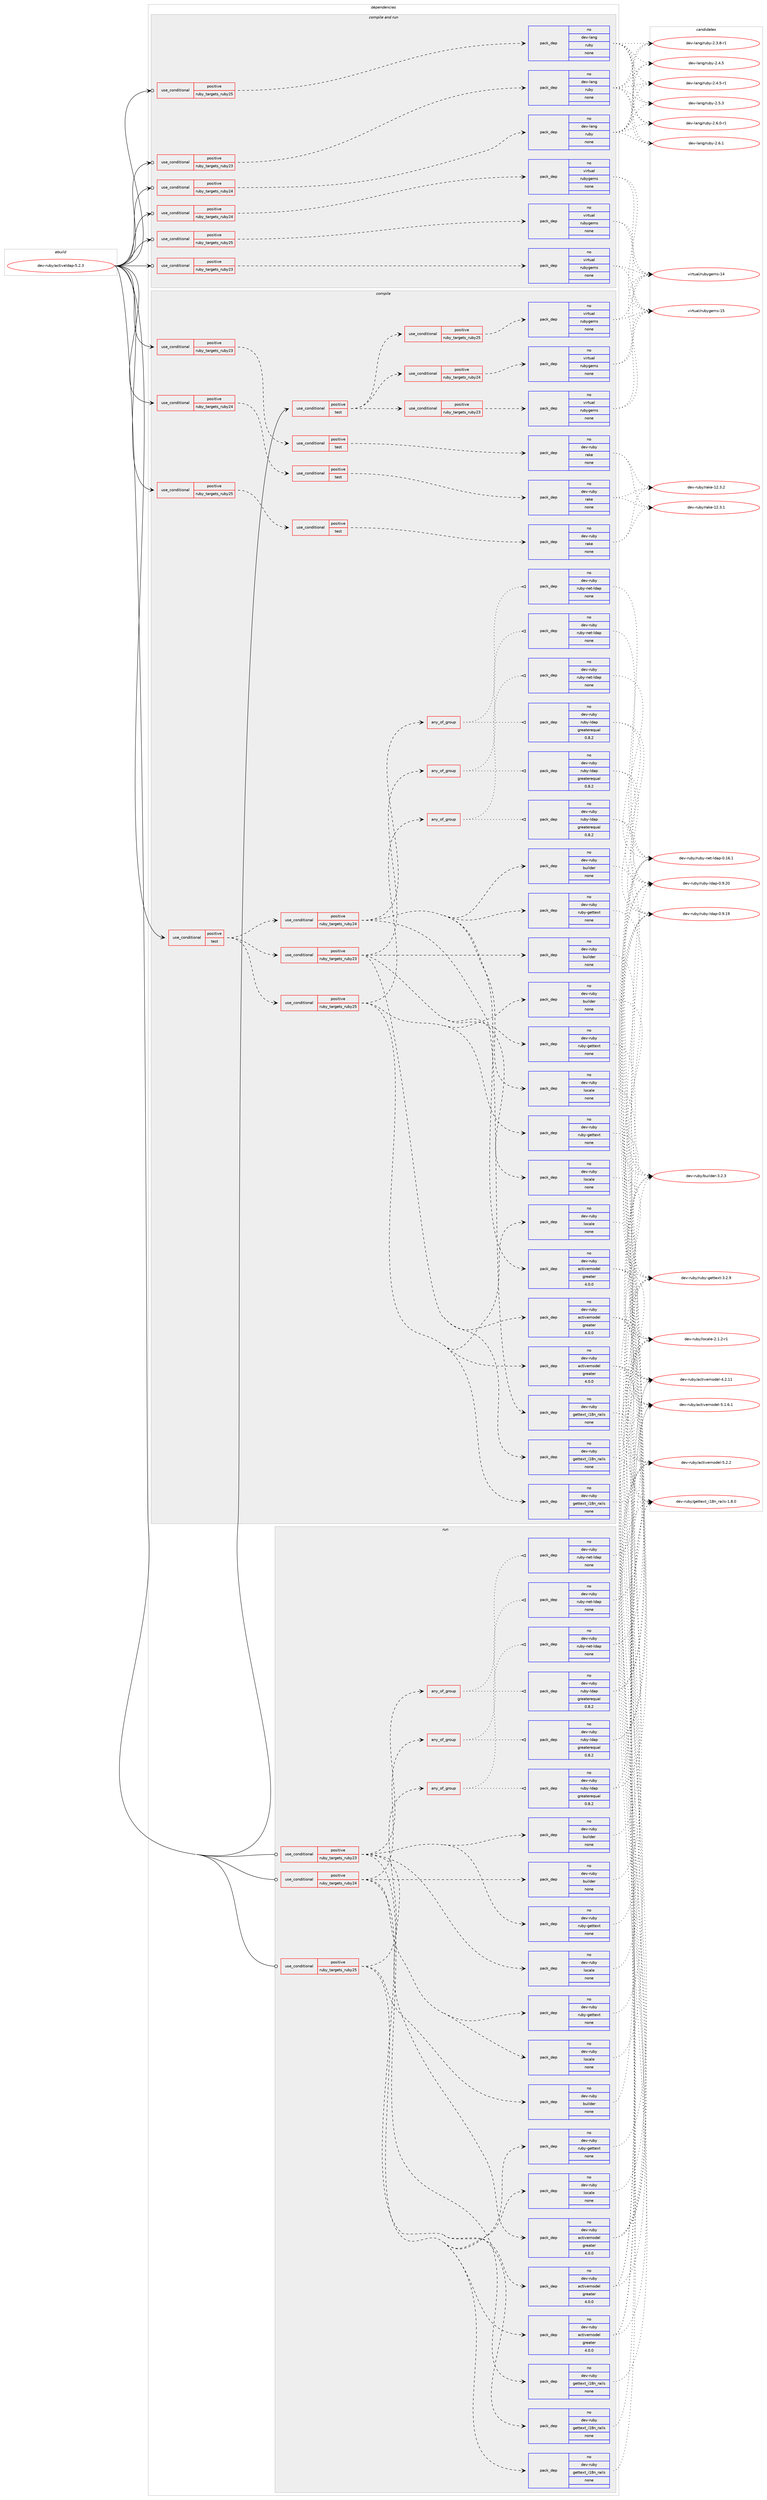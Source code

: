 digraph prolog {

# *************
# Graph options
# *************

newrank=true;
concentrate=true;
compound=true;
graph [rankdir=LR,fontname=Helvetica,fontsize=10,ranksep=1.5];#, ranksep=2.5, nodesep=0.2];
edge  [arrowhead=vee];
node  [fontname=Helvetica,fontsize=10];

# **********
# The ebuild
# **********

subgraph cluster_leftcol {
color=gray;
rank=same;
label=<<i>ebuild</i>>;
id [label="dev-ruby/activeldap-5.2.3", color=red, width=4, href="../dev-ruby/activeldap-5.2.3.svg"];
}

# ****************
# The dependencies
# ****************

subgraph cluster_midcol {
color=gray;
label=<<i>dependencies</i>>;
subgraph cluster_compile {
fillcolor="#eeeeee";
style=filled;
label=<<i>compile</i>>;
subgraph cond392428 {
dependency1478932 [label=<<TABLE BORDER="0" CELLBORDER="1" CELLSPACING="0" CELLPADDING="4"><TR><TD ROWSPAN="3" CELLPADDING="10">use_conditional</TD></TR><TR><TD>positive</TD></TR><TR><TD>ruby_targets_ruby23</TD></TR></TABLE>>, shape=none, color=red];
subgraph cond392429 {
dependency1478933 [label=<<TABLE BORDER="0" CELLBORDER="1" CELLSPACING="0" CELLPADDING="4"><TR><TD ROWSPAN="3" CELLPADDING="10">use_conditional</TD></TR><TR><TD>positive</TD></TR><TR><TD>test</TD></TR></TABLE>>, shape=none, color=red];
subgraph pack1063104 {
dependency1478934 [label=<<TABLE BORDER="0" CELLBORDER="1" CELLSPACING="0" CELLPADDING="4" WIDTH="220"><TR><TD ROWSPAN="6" CELLPADDING="30">pack_dep</TD></TR><TR><TD WIDTH="110">no</TD></TR><TR><TD>dev-ruby</TD></TR><TR><TD>rake</TD></TR><TR><TD>none</TD></TR><TR><TD></TD></TR></TABLE>>, shape=none, color=blue];
}
dependency1478933:e -> dependency1478934:w [weight=20,style="dashed",arrowhead="vee"];
}
dependency1478932:e -> dependency1478933:w [weight=20,style="dashed",arrowhead="vee"];
}
id:e -> dependency1478932:w [weight=20,style="solid",arrowhead="vee"];
subgraph cond392430 {
dependency1478935 [label=<<TABLE BORDER="0" CELLBORDER="1" CELLSPACING="0" CELLPADDING="4"><TR><TD ROWSPAN="3" CELLPADDING="10">use_conditional</TD></TR><TR><TD>positive</TD></TR><TR><TD>ruby_targets_ruby24</TD></TR></TABLE>>, shape=none, color=red];
subgraph cond392431 {
dependency1478936 [label=<<TABLE BORDER="0" CELLBORDER="1" CELLSPACING="0" CELLPADDING="4"><TR><TD ROWSPAN="3" CELLPADDING="10">use_conditional</TD></TR><TR><TD>positive</TD></TR><TR><TD>test</TD></TR></TABLE>>, shape=none, color=red];
subgraph pack1063105 {
dependency1478937 [label=<<TABLE BORDER="0" CELLBORDER="1" CELLSPACING="0" CELLPADDING="4" WIDTH="220"><TR><TD ROWSPAN="6" CELLPADDING="30">pack_dep</TD></TR><TR><TD WIDTH="110">no</TD></TR><TR><TD>dev-ruby</TD></TR><TR><TD>rake</TD></TR><TR><TD>none</TD></TR><TR><TD></TD></TR></TABLE>>, shape=none, color=blue];
}
dependency1478936:e -> dependency1478937:w [weight=20,style="dashed",arrowhead="vee"];
}
dependency1478935:e -> dependency1478936:w [weight=20,style="dashed",arrowhead="vee"];
}
id:e -> dependency1478935:w [weight=20,style="solid",arrowhead="vee"];
subgraph cond392432 {
dependency1478938 [label=<<TABLE BORDER="0" CELLBORDER="1" CELLSPACING="0" CELLPADDING="4"><TR><TD ROWSPAN="3" CELLPADDING="10">use_conditional</TD></TR><TR><TD>positive</TD></TR><TR><TD>ruby_targets_ruby25</TD></TR></TABLE>>, shape=none, color=red];
subgraph cond392433 {
dependency1478939 [label=<<TABLE BORDER="0" CELLBORDER="1" CELLSPACING="0" CELLPADDING="4"><TR><TD ROWSPAN="3" CELLPADDING="10">use_conditional</TD></TR><TR><TD>positive</TD></TR><TR><TD>test</TD></TR></TABLE>>, shape=none, color=red];
subgraph pack1063106 {
dependency1478940 [label=<<TABLE BORDER="0" CELLBORDER="1" CELLSPACING="0" CELLPADDING="4" WIDTH="220"><TR><TD ROWSPAN="6" CELLPADDING="30">pack_dep</TD></TR><TR><TD WIDTH="110">no</TD></TR><TR><TD>dev-ruby</TD></TR><TR><TD>rake</TD></TR><TR><TD>none</TD></TR><TR><TD></TD></TR></TABLE>>, shape=none, color=blue];
}
dependency1478939:e -> dependency1478940:w [weight=20,style="dashed",arrowhead="vee"];
}
dependency1478938:e -> dependency1478939:w [weight=20,style="dashed",arrowhead="vee"];
}
id:e -> dependency1478938:w [weight=20,style="solid",arrowhead="vee"];
subgraph cond392434 {
dependency1478941 [label=<<TABLE BORDER="0" CELLBORDER="1" CELLSPACING="0" CELLPADDING="4"><TR><TD ROWSPAN="3" CELLPADDING="10">use_conditional</TD></TR><TR><TD>positive</TD></TR><TR><TD>test</TD></TR></TABLE>>, shape=none, color=red];
subgraph cond392435 {
dependency1478942 [label=<<TABLE BORDER="0" CELLBORDER="1" CELLSPACING="0" CELLPADDING="4"><TR><TD ROWSPAN="3" CELLPADDING="10">use_conditional</TD></TR><TR><TD>positive</TD></TR><TR><TD>ruby_targets_ruby23</TD></TR></TABLE>>, shape=none, color=red];
subgraph pack1063107 {
dependency1478943 [label=<<TABLE BORDER="0" CELLBORDER="1" CELLSPACING="0" CELLPADDING="4" WIDTH="220"><TR><TD ROWSPAN="6" CELLPADDING="30">pack_dep</TD></TR><TR><TD WIDTH="110">no</TD></TR><TR><TD>dev-ruby</TD></TR><TR><TD>activemodel</TD></TR><TR><TD>greater</TD></TR><TR><TD>4.0.0</TD></TR></TABLE>>, shape=none, color=blue];
}
dependency1478942:e -> dependency1478943:w [weight=20,style="dashed",arrowhead="vee"];
subgraph pack1063108 {
dependency1478944 [label=<<TABLE BORDER="0" CELLBORDER="1" CELLSPACING="0" CELLPADDING="4" WIDTH="220"><TR><TD ROWSPAN="6" CELLPADDING="30">pack_dep</TD></TR><TR><TD WIDTH="110">no</TD></TR><TR><TD>dev-ruby</TD></TR><TR><TD>builder</TD></TR><TR><TD>none</TD></TR><TR><TD></TD></TR></TABLE>>, shape=none, color=blue];
}
dependency1478942:e -> dependency1478944:w [weight=20,style="dashed",arrowhead="vee"];
subgraph pack1063109 {
dependency1478945 [label=<<TABLE BORDER="0" CELLBORDER="1" CELLSPACING="0" CELLPADDING="4" WIDTH="220"><TR><TD ROWSPAN="6" CELLPADDING="30">pack_dep</TD></TR><TR><TD WIDTH="110">no</TD></TR><TR><TD>dev-ruby</TD></TR><TR><TD>locale</TD></TR><TR><TD>none</TD></TR><TR><TD></TD></TR></TABLE>>, shape=none, color=blue];
}
dependency1478942:e -> dependency1478945:w [weight=20,style="dashed",arrowhead="vee"];
subgraph pack1063110 {
dependency1478946 [label=<<TABLE BORDER="0" CELLBORDER="1" CELLSPACING="0" CELLPADDING="4" WIDTH="220"><TR><TD ROWSPAN="6" CELLPADDING="30">pack_dep</TD></TR><TR><TD WIDTH="110">no</TD></TR><TR><TD>dev-ruby</TD></TR><TR><TD>ruby-gettext</TD></TR><TR><TD>none</TD></TR><TR><TD></TD></TR></TABLE>>, shape=none, color=blue];
}
dependency1478942:e -> dependency1478946:w [weight=20,style="dashed",arrowhead="vee"];
subgraph pack1063111 {
dependency1478947 [label=<<TABLE BORDER="0" CELLBORDER="1" CELLSPACING="0" CELLPADDING="4" WIDTH="220"><TR><TD ROWSPAN="6" CELLPADDING="30">pack_dep</TD></TR><TR><TD WIDTH="110">no</TD></TR><TR><TD>dev-ruby</TD></TR><TR><TD>gettext_i18n_rails</TD></TR><TR><TD>none</TD></TR><TR><TD></TD></TR></TABLE>>, shape=none, color=blue];
}
dependency1478942:e -> dependency1478947:w [weight=20,style="dashed",arrowhead="vee"];
subgraph any22812 {
dependency1478948 [label=<<TABLE BORDER="0" CELLBORDER="1" CELLSPACING="0" CELLPADDING="4"><TR><TD CELLPADDING="10">any_of_group</TD></TR></TABLE>>, shape=none, color=red];subgraph pack1063112 {
dependency1478949 [label=<<TABLE BORDER="0" CELLBORDER="1" CELLSPACING="0" CELLPADDING="4" WIDTH="220"><TR><TD ROWSPAN="6" CELLPADDING="30">pack_dep</TD></TR><TR><TD WIDTH="110">no</TD></TR><TR><TD>dev-ruby</TD></TR><TR><TD>ruby-net-ldap</TD></TR><TR><TD>none</TD></TR><TR><TD></TD></TR></TABLE>>, shape=none, color=blue];
}
dependency1478948:e -> dependency1478949:w [weight=20,style="dotted",arrowhead="oinv"];
subgraph pack1063113 {
dependency1478950 [label=<<TABLE BORDER="0" CELLBORDER="1" CELLSPACING="0" CELLPADDING="4" WIDTH="220"><TR><TD ROWSPAN="6" CELLPADDING="30">pack_dep</TD></TR><TR><TD WIDTH="110">no</TD></TR><TR><TD>dev-ruby</TD></TR><TR><TD>ruby-ldap</TD></TR><TR><TD>greaterequal</TD></TR><TR><TD>0.8.2</TD></TR></TABLE>>, shape=none, color=blue];
}
dependency1478948:e -> dependency1478950:w [weight=20,style="dotted",arrowhead="oinv"];
}
dependency1478942:e -> dependency1478948:w [weight=20,style="dashed",arrowhead="vee"];
}
dependency1478941:e -> dependency1478942:w [weight=20,style="dashed",arrowhead="vee"];
subgraph cond392436 {
dependency1478951 [label=<<TABLE BORDER="0" CELLBORDER="1" CELLSPACING="0" CELLPADDING="4"><TR><TD ROWSPAN="3" CELLPADDING="10">use_conditional</TD></TR><TR><TD>positive</TD></TR><TR><TD>ruby_targets_ruby24</TD></TR></TABLE>>, shape=none, color=red];
subgraph pack1063114 {
dependency1478952 [label=<<TABLE BORDER="0" CELLBORDER="1" CELLSPACING="0" CELLPADDING="4" WIDTH="220"><TR><TD ROWSPAN="6" CELLPADDING="30">pack_dep</TD></TR><TR><TD WIDTH="110">no</TD></TR><TR><TD>dev-ruby</TD></TR><TR><TD>activemodel</TD></TR><TR><TD>greater</TD></TR><TR><TD>4.0.0</TD></TR></TABLE>>, shape=none, color=blue];
}
dependency1478951:e -> dependency1478952:w [weight=20,style="dashed",arrowhead="vee"];
subgraph pack1063115 {
dependency1478953 [label=<<TABLE BORDER="0" CELLBORDER="1" CELLSPACING="0" CELLPADDING="4" WIDTH="220"><TR><TD ROWSPAN="6" CELLPADDING="30">pack_dep</TD></TR><TR><TD WIDTH="110">no</TD></TR><TR><TD>dev-ruby</TD></TR><TR><TD>builder</TD></TR><TR><TD>none</TD></TR><TR><TD></TD></TR></TABLE>>, shape=none, color=blue];
}
dependency1478951:e -> dependency1478953:w [weight=20,style="dashed",arrowhead="vee"];
subgraph pack1063116 {
dependency1478954 [label=<<TABLE BORDER="0" CELLBORDER="1" CELLSPACING="0" CELLPADDING="4" WIDTH="220"><TR><TD ROWSPAN="6" CELLPADDING="30">pack_dep</TD></TR><TR><TD WIDTH="110">no</TD></TR><TR><TD>dev-ruby</TD></TR><TR><TD>locale</TD></TR><TR><TD>none</TD></TR><TR><TD></TD></TR></TABLE>>, shape=none, color=blue];
}
dependency1478951:e -> dependency1478954:w [weight=20,style="dashed",arrowhead="vee"];
subgraph pack1063117 {
dependency1478955 [label=<<TABLE BORDER="0" CELLBORDER="1" CELLSPACING="0" CELLPADDING="4" WIDTH="220"><TR><TD ROWSPAN="6" CELLPADDING="30">pack_dep</TD></TR><TR><TD WIDTH="110">no</TD></TR><TR><TD>dev-ruby</TD></TR><TR><TD>ruby-gettext</TD></TR><TR><TD>none</TD></TR><TR><TD></TD></TR></TABLE>>, shape=none, color=blue];
}
dependency1478951:e -> dependency1478955:w [weight=20,style="dashed",arrowhead="vee"];
subgraph pack1063118 {
dependency1478956 [label=<<TABLE BORDER="0" CELLBORDER="1" CELLSPACING="0" CELLPADDING="4" WIDTH="220"><TR><TD ROWSPAN="6" CELLPADDING="30">pack_dep</TD></TR><TR><TD WIDTH="110">no</TD></TR><TR><TD>dev-ruby</TD></TR><TR><TD>gettext_i18n_rails</TD></TR><TR><TD>none</TD></TR><TR><TD></TD></TR></TABLE>>, shape=none, color=blue];
}
dependency1478951:e -> dependency1478956:w [weight=20,style="dashed",arrowhead="vee"];
subgraph any22813 {
dependency1478957 [label=<<TABLE BORDER="0" CELLBORDER="1" CELLSPACING="0" CELLPADDING="4"><TR><TD CELLPADDING="10">any_of_group</TD></TR></TABLE>>, shape=none, color=red];subgraph pack1063119 {
dependency1478958 [label=<<TABLE BORDER="0" CELLBORDER="1" CELLSPACING="0" CELLPADDING="4" WIDTH="220"><TR><TD ROWSPAN="6" CELLPADDING="30">pack_dep</TD></TR><TR><TD WIDTH="110">no</TD></TR><TR><TD>dev-ruby</TD></TR><TR><TD>ruby-net-ldap</TD></TR><TR><TD>none</TD></TR><TR><TD></TD></TR></TABLE>>, shape=none, color=blue];
}
dependency1478957:e -> dependency1478958:w [weight=20,style="dotted",arrowhead="oinv"];
subgraph pack1063120 {
dependency1478959 [label=<<TABLE BORDER="0" CELLBORDER="1" CELLSPACING="0" CELLPADDING="4" WIDTH="220"><TR><TD ROWSPAN="6" CELLPADDING="30">pack_dep</TD></TR><TR><TD WIDTH="110">no</TD></TR><TR><TD>dev-ruby</TD></TR><TR><TD>ruby-ldap</TD></TR><TR><TD>greaterequal</TD></TR><TR><TD>0.8.2</TD></TR></TABLE>>, shape=none, color=blue];
}
dependency1478957:e -> dependency1478959:w [weight=20,style="dotted",arrowhead="oinv"];
}
dependency1478951:e -> dependency1478957:w [weight=20,style="dashed",arrowhead="vee"];
}
dependency1478941:e -> dependency1478951:w [weight=20,style="dashed",arrowhead="vee"];
subgraph cond392437 {
dependency1478960 [label=<<TABLE BORDER="0" CELLBORDER="1" CELLSPACING="0" CELLPADDING="4"><TR><TD ROWSPAN="3" CELLPADDING="10">use_conditional</TD></TR><TR><TD>positive</TD></TR><TR><TD>ruby_targets_ruby25</TD></TR></TABLE>>, shape=none, color=red];
subgraph pack1063121 {
dependency1478961 [label=<<TABLE BORDER="0" CELLBORDER="1" CELLSPACING="0" CELLPADDING="4" WIDTH="220"><TR><TD ROWSPAN="6" CELLPADDING="30">pack_dep</TD></TR><TR><TD WIDTH="110">no</TD></TR><TR><TD>dev-ruby</TD></TR><TR><TD>activemodel</TD></TR><TR><TD>greater</TD></TR><TR><TD>4.0.0</TD></TR></TABLE>>, shape=none, color=blue];
}
dependency1478960:e -> dependency1478961:w [weight=20,style="dashed",arrowhead="vee"];
subgraph pack1063122 {
dependency1478962 [label=<<TABLE BORDER="0" CELLBORDER="1" CELLSPACING="0" CELLPADDING="4" WIDTH="220"><TR><TD ROWSPAN="6" CELLPADDING="30">pack_dep</TD></TR><TR><TD WIDTH="110">no</TD></TR><TR><TD>dev-ruby</TD></TR><TR><TD>builder</TD></TR><TR><TD>none</TD></TR><TR><TD></TD></TR></TABLE>>, shape=none, color=blue];
}
dependency1478960:e -> dependency1478962:w [weight=20,style="dashed",arrowhead="vee"];
subgraph pack1063123 {
dependency1478963 [label=<<TABLE BORDER="0" CELLBORDER="1" CELLSPACING="0" CELLPADDING="4" WIDTH="220"><TR><TD ROWSPAN="6" CELLPADDING="30">pack_dep</TD></TR><TR><TD WIDTH="110">no</TD></TR><TR><TD>dev-ruby</TD></TR><TR><TD>locale</TD></TR><TR><TD>none</TD></TR><TR><TD></TD></TR></TABLE>>, shape=none, color=blue];
}
dependency1478960:e -> dependency1478963:w [weight=20,style="dashed",arrowhead="vee"];
subgraph pack1063124 {
dependency1478964 [label=<<TABLE BORDER="0" CELLBORDER="1" CELLSPACING="0" CELLPADDING="4" WIDTH="220"><TR><TD ROWSPAN="6" CELLPADDING="30">pack_dep</TD></TR><TR><TD WIDTH="110">no</TD></TR><TR><TD>dev-ruby</TD></TR><TR><TD>ruby-gettext</TD></TR><TR><TD>none</TD></TR><TR><TD></TD></TR></TABLE>>, shape=none, color=blue];
}
dependency1478960:e -> dependency1478964:w [weight=20,style="dashed",arrowhead="vee"];
subgraph pack1063125 {
dependency1478965 [label=<<TABLE BORDER="0" CELLBORDER="1" CELLSPACING="0" CELLPADDING="4" WIDTH="220"><TR><TD ROWSPAN="6" CELLPADDING="30">pack_dep</TD></TR><TR><TD WIDTH="110">no</TD></TR><TR><TD>dev-ruby</TD></TR><TR><TD>gettext_i18n_rails</TD></TR><TR><TD>none</TD></TR><TR><TD></TD></TR></TABLE>>, shape=none, color=blue];
}
dependency1478960:e -> dependency1478965:w [weight=20,style="dashed",arrowhead="vee"];
subgraph any22814 {
dependency1478966 [label=<<TABLE BORDER="0" CELLBORDER="1" CELLSPACING="0" CELLPADDING="4"><TR><TD CELLPADDING="10">any_of_group</TD></TR></TABLE>>, shape=none, color=red];subgraph pack1063126 {
dependency1478967 [label=<<TABLE BORDER="0" CELLBORDER="1" CELLSPACING="0" CELLPADDING="4" WIDTH="220"><TR><TD ROWSPAN="6" CELLPADDING="30">pack_dep</TD></TR><TR><TD WIDTH="110">no</TD></TR><TR><TD>dev-ruby</TD></TR><TR><TD>ruby-net-ldap</TD></TR><TR><TD>none</TD></TR><TR><TD></TD></TR></TABLE>>, shape=none, color=blue];
}
dependency1478966:e -> dependency1478967:w [weight=20,style="dotted",arrowhead="oinv"];
subgraph pack1063127 {
dependency1478968 [label=<<TABLE BORDER="0" CELLBORDER="1" CELLSPACING="0" CELLPADDING="4" WIDTH="220"><TR><TD ROWSPAN="6" CELLPADDING="30">pack_dep</TD></TR><TR><TD WIDTH="110">no</TD></TR><TR><TD>dev-ruby</TD></TR><TR><TD>ruby-ldap</TD></TR><TR><TD>greaterequal</TD></TR><TR><TD>0.8.2</TD></TR></TABLE>>, shape=none, color=blue];
}
dependency1478966:e -> dependency1478968:w [weight=20,style="dotted",arrowhead="oinv"];
}
dependency1478960:e -> dependency1478966:w [weight=20,style="dashed",arrowhead="vee"];
}
dependency1478941:e -> dependency1478960:w [weight=20,style="dashed",arrowhead="vee"];
}
id:e -> dependency1478941:w [weight=20,style="solid",arrowhead="vee"];
subgraph cond392438 {
dependency1478969 [label=<<TABLE BORDER="0" CELLBORDER="1" CELLSPACING="0" CELLPADDING="4"><TR><TD ROWSPAN="3" CELLPADDING="10">use_conditional</TD></TR><TR><TD>positive</TD></TR><TR><TD>test</TD></TR></TABLE>>, shape=none, color=red];
subgraph cond392439 {
dependency1478970 [label=<<TABLE BORDER="0" CELLBORDER="1" CELLSPACING="0" CELLPADDING="4"><TR><TD ROWSPAN="3" CELLPADDING="10">use_conditional</TD></TR><TR><TD>positive</TD></TR><TR><TD>ruby_targets_ruby23</TD></TR></TABLE>>, shape=none, color=red];
subgraph pack1063128 {
dependency1478971 [label=<<TABLE BORDER="0" CELLBORDER="1" CELLSPACING="0" CELLPADDING="4" WIDTH="220"><TR><TD ROWSPAN="6" CELLPADDING="30">pack_dep</TD></TR><TR><TD WIDTH="110">no</TD></TR><TR><TD>virtual</TD></TR><TR><TD>rubygems</TD></TR><TR><TD>none</TD></TR><TR><TD></TD></TR></TABLE>>, shape=none, color=blue];
}
dependency1478970:e -> dependency1478971:w [weight=20,style="dashed",arrowhead="vee"];
}
dependency1478969:e -> dependency1478970:w [weight=20,style="dashed",arrowhead="vee"];
subgraph cond392440 {
dependency1478972 [label=<<TABLE BORDER="0" CELLBORDER="1" CELLSPACING="0" CELLPADDING="4"><TR><TD ROWSPAN="3" CELLPADDING="10">use_conditional</TD></TR><TR><TD>positive</TD></TR><TR><TD>ruby_targets_ruby24</TD></TR></TABLE>>, shape=none, color=red];
subgraph pack1063129 {
dependency1478973 [label=<<TABLE BORDER="0" CELLBORDER="1" CELLSPACING="0" CELLPADDING="4" WIDTH="220"><TR><TD ROWSPAN="6" CELLPADDING="30">pack_dep</TD></TR><TR><TD WIDTH="110">no</TD></TR><TR><TD>virtual</TD></TR><TR><TD>rubygems</TD></TR><TR><TD>none</TD></TR><TR><TD></TD></TR></TABLE>>, shape=none, color=blue];
}
dependency1478972:e -> dependency1478973:w [weight=20,style="dashed",arrowhead="vee"];
}
dependency1478969:e -> dependency1478972:w [weight=20,style="dashed",arrowhead="vee"];
subgraph cond392441 {
dependency1478974 [label=<<TABLE BORDER="0" CELLBORDER="1" CELLSPACING="0" CELLPADDING="4"><TR><TD ROWSPAN="3" CELLPADDING="10">use_conditional</TD></TR><TR><TD>positive</TD></TR><TR><TD>ruby_targets_ruby25</TD></TR></TABLE>>, shape=none, color=red];
subgraph pack1063130 {
dependency1478975 [label=<<TABLE BORDER="0" CELLBORDER="1" CELLSPACING="0" CELLPADDING="4" WIDTH="220"><TR><TD ROWSPAN="6" CELLPADDING="30">pack_dep</TD></TR><TR><TD WIDTH="110">no</TD></TR><TR><TD>virtual</TD></TR><TR><TD>rubygems</TD></TR><TR><TD>none</TD></TR><TR><TD></TD></TR></TABLE>>, shape=none, color=blue];
}
dependency1478974:e -> dependency1478975:w [weight=20,style="dashed",arrowhead="vee"];
}
dependency1478969:e -> dependency1478974:w [weight=20,style="dashed",arrowhead="vee"];
}
id:e -> dependency1478969:w [weight=20,style="solid",arrowhead="vee"];
}
subgraph cluster_compileandrun {
fillcolor="#eeeeee";
style=filled;
label=<<i>compile and run</i>>;
subgraph cond392442 {
dependency1478976 [label=<<TABLE BORDER="0" CELLBORDER="1" CELLSPACING="0" CELLPADDING="4"><TR><TD ROWSPAN="3" CELLPADDING="10">use_conditional</TD></TR><TR><TD>positive</TD></TR><TR><TD>ruby_targets_ruby23</TD></TR></TABLE>>, shape=none, color=red];
subgraph pack1063131 {
dependency1478977 [label=<<TABLE BORDER="0" CELLBORDER="1" CELLSPACING="0" CELLPADDING="4" WIDTH="220"><TR><TD ROWSPAN="6" CELLPADDING="30">pack_dep</TD></TR><TR><TD WIDTH="110">no</TD></TR><TR><TD>dev-lang</TD></TR><TR><TD>ruby</TD></TR><TR><TD>none</TD></TR><TR><TD></TD></TR></TABLE>>, shape=none, color=blue];
}
dependency1478976:e -> dependency1478977:w [weight=20,style="dashed",arrowhead="vee"];
}
id:e -> dependency1478976:w [weight=20,style="solid",arrowhead="odotvee"];
subgraph cond392443 {
dependency1478978 [label=<<TABLE BORDER="0" CELLBORDER="1" CELLSPACING="0" CELLPADDING="4"><TR><TD ROWSPAN="3" CELLPADDING="10">use_conditional</TD></TR><TR><TD>positive</TD></TR><TR><TD>ruby_targets_ruby23</TD></TR></TABLE>>, shape=none, color=red];
subgraph pack1063132 {
dependency1478979 [label=<<TABLE BORDER="0" CELLBORDER="1" CELLSPACING="0" CELLPADDING="4" WIDTH="220"><TR><TD ROWSPAN="6" CELLPADDING="30">pack_dep</TD></TR><TR><TD WIDTH="110">no</TD></TR><TR><TD>virtual</TD></TR><TR><TD>rubygems</TD></TR><TR><TD>none</TD></TR><TR><TD></TD></TR></TABLE>>, shape=none, color=blue];
}
dependency1478978:e -> dependency1478979:w [weight=20,style="dashed",arrowhead="vee"];
}
id:e -> dependency1478978:w [weight=20,style="solid",arrowhead="odotvee"];
subgraph cond392444 {
dependency1478980 [label=<<TABLE BORDER="0" CELLBORDER="1" CELLSPACING="0" CELLPADDING="4"><TR><TD ROWSPAN="3" CELLPADDING="10">use_conditional</TD></TR><TR><TD>positive</TD></TR><TR><TD>ruby_targets_ruby24</TD></TR></TABLE>>, shape=none, color=red];
subgraph pack1063133 {
dependency1478981 [label=<<TABLE BORDER="0" CELLBORDER="1" CELLSPACING="0" CELLPADDING="4" WIDTH="220"><TR><TD ROWSPAN="6" CELLPADDING="30">pack_dep</TD></TR><TR><TD WIDTH="110">no</TD></TR><TR><TD>dev-lang</TD></TR><TR><TD>ruby</TD></TR><TR><TD>none</TD></TR><TR><TD></TD></TR></TABLE>>, shape=none, color=blue];
}
dependency1478980:e -> dependency1478981:w [weight=20,style="dashed",arrowhead="vee"];
}
id:e -> dependency1478980:w [weight=20,style="solid",arrowhead="odotvee"];
subgraph cond392445 {
dependency1478982 [label=<<TABLE BORDER="0" CELLBORDER="1" CELLSPACING="0" CELLPADDING="4"><TR><TD ROWSPAN="3" CELLPADDING="10">use_conditional</TD></TR><TR><TD>positive</TD></TR><TR><TD>ruby_targets_ruby24</TD></TR></TABLE>>, shape=none, color=red];
subgraph pack1063134 {
dependency1478983 [label=<<TABLE BORDER="0" CELLBORDER="1" CELLSPACING="0" CELLPADDING="4" WIDTH="220"><TR><TD ROWSPAN="6" CELLPADDING="30">pack_dep</TD></TR><TR><TD WIDTH="110">no</TD></TR><TR><TD>virtual</TD></TR><TR><TD>rubygems</TD></TR><TR><TD>none</TD></TR><TR><TD></TD></TR></TABLE>>, shape=none, color=blue];
}
dependency1478982:e -> dependency1478983:w [weight=20,style="dashed",arrowhead="vee"];
}
id:e -> dependency1478982:w [weight=20,style="solid",arrowhead="odotvee"];
subgraph cond392446 {
dependency1478984 [label=<<TABLE BORDER="0" CELLBORDER="1" CELLSPACING="0" CELLPADDING="4"><TR><TD ROWSPAN="3" CELLPADDING="10">use_conditional</TD></TR><TR><TD>positive</TD></TR><TR><TD>ruby_targets_ruby25</TD></TR></TABLE>>, shape=none, color=red];
subgraph pack1063135 {
dependency1478985 [label=<<TABLE BORDER="0" CELLBORDER="1" CELLSPACING="0" CELLPADDING="4" WIDTH="220"><TR><TD ROWSPAN="6" CELLPADDING="30">pack_dep</TD></TR><TR><TD WIDTH="110">no</TD></TR><TR><TD>dev-lang</TD></TR><TR><TD>ruby</TD></TR><TR><TD>none</TD></TR><TR><TD></TD></TR></TABLE>>, shape=none, color=blue];
}
dependency1478984:e -> dependency1478985:w [weight=20,style="dashed",arrowhead="vee"];
}
id:e -> dependency1478984:w [weight=20,style="solid",arrowhead="odotvee"];
subgraph cond392447 {
dependency1478986 [label=<<TABLE BORDER="0" CELLBORDER="1" CELLSPACING="0" CELLPADDING="4"><TR><TD ROWSPAN="3" CELLPADDING="10">use_conditional</TD></TR><TR><TD>positive</TD></TR><TR><TD>ruby_targets_ruby25</TD></TR></TABLE>>, shape=none, color=red];
subgraph pack1063136 {
dependency1478987 [label=<<TABLE BORDER="0" CELLBORDER="1" CELLSPACING="0" CELLPADDING="4" WIDTH="220"><TR><TD ROWSPAN="6" CELLPADDING="30">pack_dep</TD></TR><TR><TD WIDTH="110">no</TD></TR><TR><TD>virtual</TD></TR><TR><TD>rubygems</TD></TR><TR><TD>none</TD></TR><TR><TD></TD></TR></TABLE>>, shape=none, color=blue];
}
dependency1478986:e -> dependency1478987:w [weight=20,style="dashed",arrowhead="vee"];
}
id:e -> dependency1478986:w [weight=20,style="solid",arrowhead="odotvee"];
}
subgraph cluster_run {
fillcolor="#eeeeee";
style=filled;
label=<<i>run</i>>;
subgraph cond392448 {
dependency1478988 [label=<<TABLE BORDER="0" CELLBORDER="1" CELLSPACING="0" CELLPADDING="4"><TR><TD ROWSPAN="3" CELLPADDING="10">use_conditional</TD></TR><TR><TD>positive</TD></TR><TR><TD>ruby_targets_ruby23</TD></TR></TABLE>>, shape=none, color=red];
subgraph pack1063137 {
dependency1478989 [label=<<TABLE BORDER="0" CELLBORDER="1" CELLSPACING="0" CELLPADDING="4" WIDTH="220"><TR><TD ROWSPAN="6" CELLPADDING="30">pack_dep</TD></TR><TR><TD WIDTH="110">no</TD></TR><TR><TD>dev-ruby</TD></TR><TR><TD>activemodel</TD></TR><TR><TD>greater</TD></TR><TR><TD>4.0.0</TD></TR></TABLE>>, shape=none, color=blue];
}
dependency1478988:e -> dependency1478989:w [weight=20,style="dashed",arrowhead="vee"];
subgraph pack1063138 {
dependency1478990 [label=<<TABLE BORDER="0" CELLBORDER="1" CELLSPACING="0" CELLPADDING="4" WIDTH="220"><TR><TD ROWSPAN="6" CELLPADDING="30">pack_dep</TD></TR><TR><TD WIDTH="110">no</TD></TR><TR><TD>dev-ruby</TD></TR><TR><TD>builder</TD></TR><TR><TD>none</TD></TR><TR><TD></TD></TR></TABLE>>, shape=none, color=blue];
}
dependency1478988:e -> dependency1478990:w [weight=20,style="dashed",arrowhead="vee"];
subgraph pack1063139 {
dependency1478991 [label=<<TABLE BORDER="0" CELLBORDER="1" CELLSPACING="0" CELLPADDING="4" WIDTH="220"><TR><TD ROWSPAN="6" CELLPADDING="30">pack_dep</TD></TR><TR><TD WIDTH="110">no</TD></TR><TR><TD>dev-ruby</TD></TR><TR><TD>locale</TD></TR><TR><TD>none</TD></TR><TR><TD></TD></TR></TABLE>>, shape=none, color=blue];
}
dependency1478988:e -> dependency1478991:w [weight=20,style="dashed",arrowhead="vee"];
subgraph pack1063140 {
dependency1478992 [label=<<TABLE BORDER="0" CELLBORDER="1" CELLSPACING="0" CELLPADDING="4" WIDTH="220"><TR><TD ROWSPAN="6" CELLPADDING="30">pack_dep</TD></TR><TR><TD WIDTH="110">no</TD></TR><TR><TD>dev-ruby</TD></TR><TR><TD>ruby-gettext</TD></TR><TR><TD>none</TD></TR><TR><TD></TD></TR></TABLE>>, shape=none, color=blue];
}
dependency1478988:e -> dependency1478992:w [weight=20,style="dashed",arrowhead="vee"];
subgraph pack1063141 {
dependency1478993 [label=<<TABLE BORDER="0" CELLBORDER="1" CELLSPACING="0" CELLPADDING="4" WIDTH="220"><TR><TD ROWSPAN="6" CELLPADDING="30">pack_dep</TD></TR><TR><TD WIDTH="110">no</TD></TR><TR><TD>dev-ruby</TD></TR><TR><TD>gettext_i18n_rails</TD></TR><TR><TD>none</TD></TR><TR><TD></TD></TR></TABLE>>, shape=none, color=blue];
}
dependency1478988:e -> dependency1478993:w [weight=20,style="dashed",arrowhead="vee"];
subgraph any22815 {
dependency1478994 [label=<<TABLE BORDER="0" CELLBORDER="1" CELLSPACING="0" CELLPADDING="4"><TR><TD CELLPADDING="10">any_of_group</TD></TR></TABLE>>, shape=none, color=red];subgraph pack1063142 {
dependency1478995 [label=<<TABLE BORDER="0" CELLBORDER="1" CELLSPACING="0" CELLPADDING="4" WIDTH="220"><TR><TD ROWSPAN="6" CELLPADDING="30">pack_dep</TD></TR><TR><TD WIDTH="110">no</TD></TR><TR><TD>dev-ruby</TD></TR><TR><TD>ruby-net-ldap</TD></TR><TR><TD>none</TD></TR><TR><TD></TD></TR></TABLE>>, shape=none, color=blue];
}
dependency1478994:e -> dependency1478995:w [weight=20,style="dotted",arrowhead="oinv"];
subgraph pack1063143 {
dependency1478996 [label=<<TABLE BORDER="0" CELLBORDER="1" CELLSPACING="0" CELLPADDING="4" WIDTH="220"><TR><TD ROWSPAN="6" CELLPADDING="30">pack_dep</TD></TR><TR><TD WIDTH="110">no</TD></TR><TR><TD>dev-ruby</TD></TR><TR><TD>ruby-ldap</TD></TR><TR><TD>greaterequal</TD></TR><TR><TD>0.8.2</TD></TR></TABLE>>, shape=none, color=blue];
}
dependency1478994:e -> dependency1478996:w [weight=20,style="dotted",arrowhead="oinv"];
}
dependency1478988:e -> dependency1478994:w [weight=20,style="dashed",arrowhead="vee"];
}
id:e -> dependency1478988:w [weight=20,style="solid",arrowhead="odot"];
subgraph cond392449 {
dependency1478997 [label=<<TABLE BORDER="0" CELLBORDER="1" CELLSPACING="0" CELLPADDING="4"><TR><TD ROWSPAN="3" CELLPADDING="10">use_conditional</TD></TR><TR><TD>positive</TD></TR><TR><TD>ruby_targets_ruby24</TD></TR></TABLE>>, shape=none, color=red];
subgraph pack1063144 {
dependency1478998 [label=<<TABLE BORDER="0" CELLBORDER="1" CELLSPACING="0" CELLPADDING="4" WIDTH="220"><TR><TD ROWSPAN="6" CELLPADDING="30">pack_dep</TD></TR><TR><TD WIDTH="110">no</TD></TR><TR><TD>dev-ruby</TD></TR><TR><TD>activemodel</TD></TR><TR><TD>greater</TD></TR><TR><TD>4.0.0</TD></TR></TABLE>>, shape=none, color=blue];
}
dependency1478997:e -> dependency1478998:w [weight=20,style="dashed",arrowhead="vee"];
subgraph pack1063145 {
dependency1478999 [label=<<TABLE BORDER="0" CELLBORDER="1" CELLSPACING="0" CELLPADDING="4" WIDTH="220"><TR><TD ROWSPAN="6" CELLPADDING="30">pack_dep</TD></TR><TR><TD WIDTH="110">no</TD></TR><TR><TD>dev-ruby</TD></TR><TR><TD>builder</TD></TR><TR><TD>none</TD></TR><TR><TD></TD></TR></TABLE>>, shape=none, color=blue];
}
dependency1478997:e -> dependency1478999:w [weight=20,style="dashed",arrowhead="vee"];
subgraph pack1063146 {
dependency1479000 [label=<<TABLE BORDER="0" CELLBORDER="1" CELLSPACING="0" CELLPADDING="4" WIDTH="220"><TR><TD ROWSPAN="6" CELLPADDING="30">pack_dep</TD></TR><TR><TD WIDTH="110">no</TD></TR><TR><TD>dev-ruby</TD></TR><TR><TD>locale</TD></TR><TR><TD>none</TD></TR><TR><TD></TD></TR></TABLE>>, shape=none, color=blue];
}
dependency1478997:e -> dependency1479000:w [weight=20,style="dashed",arrowhead="vee"];
subgraph pack1063147 {
dependency1479001 [label=<<TABLE BORDER="0" CELLBORDER="1" CELLSPACING="0" CELLPADDING="4" WIDTH="220"><TR><TD ROWSPAN="6" CELLPADDING="30">pack_dep</TD></TR><TR><TD WIDTH="110">no</TD></TR><TR><TD>dev-ruby</TD></TR><TR><TD>ruby-gettext</TD></TR><TR><TD>none</TD></TR><TR><TD></TD></TR></TABLE>>, shape=none, color=blue];
}
dependency1478997:e -> dependency1479001:w [weight=20,style="dashed",arrowhead="vee"];
subgraph pack1063148 {
dependency1479002 [label=<<TABLE BORDER="0" CELLBORDER="1" CELLSPACING="0" CELLPADDING="4" WIDTH="220"><TR><TD ROWSPAN="6" CELLPADDING="30">pack_dep</TD></TR><TR><TD WIDTH="110">no</TD></TR><TR><TD>dev-ruby</TD></TR><TR><TD>gettext_i18n_rails</TD></TR><TR><TD>none</TD></TR><TR><TD></TD></TR></TABLE>>, shape=none, color=blue];
}
dependency1478997:e -> dependency1479002:w [weight=20,style="dashed",arrowhead="vee"];
subgraph any22816 {
dependency1479003 [label=<<TABLE BORDER="0" CELLBORDER="1" CELLSPACING="0" CELLPADDING="4"><TR><TD CELLPADDING="10">any_of_group</TD></TR></TABLE>>, shape=none, color=red];subgraph pack1063149 {
dependency1479004 [label=<<TABLE BORDER="0" CELLBORDER="1" CELLSPACING="0" CELLPADDING="4" WIDTH="220"><TR><TD ROWSPAN="6" CELLPADDING="30">pack_dep</TD></TR><TR><TD WIDTH="110">no</TD></TR><TR><TD>dev-ruby</TD></TR><TR><TD>ruby-net-ldap</TD></TR><TR><TD>none</TD></TR><TR><TD></TD></TR></TABLE>>, shape=none, color=blue];
}
dependency1479003:e -> dependency1479004:w [weight=20,style="dotted",arrowhead="oinv"];
subgraph pack1063150 {
dependency1479005 [label=<<TABLE BORDER="0" CELLBORDER="1" CELLSPACING="0" CELLPADDING="4" WIDTH="220"><TR><TD ROWSPAN="6" CELLPADDING="30">pack_dep</TD></TR><TR><TD WIDTH="110">no</TD></TR><TR><TD>dev-ruby</TD></TR><TR><TD>ruby-ldap</TD></TR><TR><TD>greaterequal</TD></TR><TR><TD>0.8.2</TD></TR></TABLE>>, shape=none, color=blue];
}
dependency1479003:e -> dependency1479005:w [weight=20,style="dotted",arrowhead="oinv"];
}
dependency1478997:e -> dependency1479003:w [weight=20,style="dashed",arrowhead="vee"];
}
id:e -> dependency1478997:w [weight=20,style="solid",arrowhead="odot"];
subgraph cond392450 {
dependency1479006 [label=<<TABLE BORDER="0" CELLBORDER="1" CELLSPACING="0" CELLPADDING="4"><TR><TD ROWSPAN="3" CELLPADDING="10">use_conditional</TD></TR><TR><TD>positive</TD></TR><TR><TD>ruby_targets_ruby25</TD></TR></TABLE>>, shape=none, color=red];
subgraph pack1063151 {
dependency1479007 [label=<<TABLE BORDER="0" CELLBORDER="1" CELLSPACING="0" CELLPADDING="4" WIDTH="220"><TR><TD ROWSPAN="6" CELLPADDING="30">pack_dep</TD></TR><TR><TD WIDTH="110">no</TD></TR><TR><TD>dev-ruby</TD></TR><TR><TD>activemodel</TD></TR><TR><TD>greater</TD></TR><TR><TD>4.0.0</TD></TR></TABLE>>, shape=none, color=blue];
}
dependency1479006:e -> dependency1479007:w [weight=20,style="dashed",arrowhead="vee"];
subgraph pack1063152 {
dependency1479008 [label=<<TABLE BORDER="0" CELLBORDER="1" CELLSPACING="0" CELLPADDING="4" WIDTH="220"><TR><TD ROWSPAN="6" CELLPADDING="30">pack_dep</TD></TR><TR><TD WIDTH="110">no</TD></TR><TR><TD>dev-ruby</TD></TR><TR><TD>builder</TD></TR><TR><TD>none</TD></TR><TR><TD></TD></TR></TABLE>>, shape=none, color=blue];
}
dependency1479006:e -> dependency1479008:w [weight=20,style="dashed",arrowhead="vee"];
subgraph pack1063153 {
dependency1479009 [label=<<TABLE BORDER="0" CELLBORDER="1" CELLSPACING="0" CELLPADDING="4" WIDTH="220"><TR><TD ROWSPAN="6" CELLPADDING="30">pack_dep</TD></TR><TR><TD WIDTH="110">no</TD></TR><TR><TD>dev-ruby</TD></TR><TR><TD>locale</TD></TR><TR><TD>none</TD></TR><TR><TD></TD></TR></TABLE>>, shape=none, color=blue];
}
dependency1479006:e -> dependency1479009:w [weight=20,style="dashed",arrowhead="vee"];
subgraph pack1063154 {
dependency1479010 [label=<<TABLE BORDER="0" CELLBORDER="1" CELLSPACING="0" CELLPADDING="4" WIDTH="220"><TR><TD ROWSPAN="6" CELLPADDING="30">pack_dep</TD></TR><TR><TD WIDTH="110">no</TD></TR><TR><TD>dev-ruby</TD></TR><TR><TD>ruby-gettext</TD></TR><TR><TD>none</TD></TR><TR><TD></TD></TR></TABLE>>, shape=none, color=blue];
}
dependency1479006:e -> dependency1479010:w [weight=20,style="dashed",arrowhead="vee"];
subgraph pack1063155 {
dependency1479011 [label=<<TABLE BORDER="0" CELLBORDER="1" CELLSPACING="0" CELLPADDING="4" WIDTH="220"><TR><TD ROWSPAN="6" CELLPADDING="30">pack_dep</TD></TR><TR><TD WIDTH="110">no</TD></TR><TR><TD>dev-ruby</TD></TR><TR><TD>gettext_i18n_rails</TD></TR><TR><TD>none</TD></TR><TR><TD></TD></TR></TABLE>>, shape=none, color=blue];
}
dependency1479006:e -> dependency1479011:w [weight=20,style="dashed",arrowhead="vee"];
subgraph any22817 {
dependency1479012 [label=<<TABLE BORDER="0" CELLBORDER="1" CELLSPACING="0" CELLPADDING="4"><TR><TD CELLPADDING="10">any_of_group</TD></TR></TABLE>>, shape=none, color=red];subgraph pack1063156 {
dependency1479013 [label=<<TABLE BORDER="0" CELLBORDER="1" CELLSPACING="0" CELLPADDING="4" WIDTH="220"><TR><TD ROWSPAN="6" CELLPADDING="30">pack_dep</TD></TR><TR><TD WIDTH="110">no</TD></TR><TR><TD>dev-ruby</TD></TR><TR><TD>ruby-net-ldap</TD></TR><TR><TD>none</TD></TR><TR><TD></TD></TR></TABLE>>, shape=none, color=blue];
}
dependency1479012:e -> dependency1479013:w [weight=20,style="dotted",arrowhead="oinv"];
subgraph pack1063157 {
dependency1479014 [label=<<TABLE BORDER="0" CELLBORDER="1" CELLSPACING="0" CELLPADDING="4" WIDTH="220"><TR><TD ROWSPAN="6" CELLPADDING="30">pack_dep</TD></TR><TR><TD WIDTH="110">no</TD></TR><TR><TD>dev-ruby</TD></TR><TR><TD>ruby-ldap</TD></TR><TR><TD>greaterequal</TD></TR><TR><TD>0.8.2</TD></TR></TABLE>>, shape=none, color=blue];
}
dependency1479012:e -> dependency1479014:w [weight=20,style="dotted",arrowhead="oinv"];
}
dependency1479006:e -> dependency1479012:w [weight=20,style="dashed",arrowhead="vee"];
}
id:e -> dependency1479006:w [weight=20,style="solid",arrowhead="odot"];
}
}

# **************
# The candidates
# **************

subgraph cluster_choices {
rank=same;
color=gray;
label=<<i>candidates</i>>;

subgraph choice1063104 {
color=black;
nodesep=1;
choice1001011184511411798121471149710710145495046514649 [label="dev-ruby/rake-12.3.1", color=red, width=4,href="../dev-ruby/rake-12.3.1.svg"];
choice1001011184511411798121471149710710145495046514650 [label="dev-ruby/rake-12.3.2", color=red, width=4,href="../dev-ruby/rake-12.3.2.svg"];
dependency1478934:e -> choice1001011184511411798121471149710710145495046514649:w [style=dotted,weight="100"];
dependency1478934:e -> choice1001011184511411798121471149710710145495046514650:w [style=dotted,weight="100"];
}
subgraph choice1063105 {
color=black;
nodesep=1;
choice1001011184511411798121471149710710145495046514649 [label="dev-ruby/rake-12.3.1", color=red, width=4,href="../dev-ruby/rake-12.3.1.svg"];
choice1001011184511411798121471149710710145495046514650 [label="dev-ruby/rake-12.3.2", color=red, width=4,href="../dev-ruby/rake-12.3.2.svg"];
dependency1478937:e -> choice1001011184511411798121471149710710145495046514649:w [style=dotted,weight="100"];
dependency1478937:e -> choice1001011184511411798121471149710710145495046514650:w [style=dotted,weight="100"];
}
subgraph choice1063106 {
color=black;
nodesep=1;
choice1001011184511411798121471149710710145495046514649 [label="dev-ruby/rake-12.3.1", color=red, width=4,href="../dev-ruby/rake-12.3.1.svg"];
choice1001011184511411798121471149710710145495046514650 [label="dev-ruby/rake-12.3.2", color=red, width=4,href="../dev-ruby/rake-12.3.2.svg"];
dependency1478940:e -> choice1001011184511411798121471149710710145495046514649:w [style=dotted,weight="100"];
dependency1478940:e -> choice1001011184511411798121471149710710145495046514650:w [style=dotted,weight="100"];
}
subgraph choice1063107 {
color=black;
nodesep=1;
choice100101118451141179812147979911610511810110911110010110845524650464949 [label="dev-ruby/activemodel-4.2.11", color=red, width=4,href="../dev-ruby/activemodel-4.2.11.svg"];
choice10010111845114117981214797991161051181011091111001011084553464946544649 [label="dev-ruby/activemodel-5.1.6.1", color=red, width=4,href="../dev-ruby/activemodel-5.1.6.1.svg"];
choice1001011184511411798121479799116105118101109111100101108455346504650 [label="dev-ruby/activemodel-5.2.2", color=red, width=4,href="../dev-ruby/activemodel-5.2.2.svg"];
dependency1478943:e -> choice100101118451141179812147979911610511810110911110010110845524650464949:w [style=dotted,weight="100"];
dependency1478943:e -> choice10010111845114117981214797991161051181011091111001011084553464946544649:w [style=dotted,weight="100"];
dependency1478943:e -> choice1001011184511411798121479799116105118101109111100101108455346504650:w [style=dotted,weight="100"];
}
subgraph choice1063108 {
color=black;
nodesep=1;
choice10010111845114117981214798117105108100101114455146504651 [label="dev-ruby/builder-3.2.3", color=red, width=4,href="../dev-ruby/builder-3.2.3.svg"];
dependency1478944:e -> choice10010111845114117981214798117105108100101114455146504651:w [style=dotted,weight="100"];
}
subgraph choice1063109 {
color=black;
nodesep=1;
choice10010111845114117981214710811199971081014550464946504511449 [label="dev-ruby/locale-2.1.2-r1", color=red, width=4,href="../dev-ruby/locale-2.1.2-r1.svg"];
dependency1478945:e -> choice10010111845114117981214710811199971081014550464946504511449:w [style=dotted,weight="100"];
}
subgraph choice1063110 {
color=black;
nodesep=1;
choice1001011184511411798121471141179812145103101116116101120116455146504657 [label="dev-ruby/ruby-gettext-3.2.9", color=red, width=4,href="../dev-ruby/ruby-gettext-3.2.9.svg"];
dependency1478946:e -> choice1001011184511411798121471141179812145103101116116101120116455146504657:w [style=dotted,weight="100"];
}
subgraph choice1063111 {
color=black;
nodesep=1;
choice1001011184511411798121471031011161161011201169510549561109511497105108115454946564648 [label="dev-ruby/gettext_i18n_rails-1.8.0", color=red, width=4,href="../dev-ruby/gettext_i18n_rails-1.8.0.svg"];
dependency1478947:e -> choice1001011184511411798121471031011161161011201169510549561109511497105108115454946564648:w [style=dotted,weight="100"];
}
subgraph choice1063112 {
color=black;
nodesep=1;
choice1001011184511411798121471141179812145110101116451081009711245484649544649 [label="dev-ruby/ruby-net-ldap-0.16.1", color=red, width=4,href="../dev-ruby/ruby-net-ldap-0.16.1.svg"];
dependency1478949:e -> choice1001011184511411798121471141179812145110101116451081009711245484649544649:w [style=dotted,weight="100"];
}
subgraph choice1063113 {
color=black;
nodesep=1;
choice10010111845114117981214711411798121451081009711245484657464957 [label="dev-ruby/ruby-ldap-0.9.19", color=red, width=4,href="../dev-ruby/ruby-ldap-0.9.19.svg"];
choice10010111845114117981214711411798121451081009711245484657465048 [label="dev-ruby/ruby-ldap-0.9.20", color=red, width=4,href="../dev-ruby/ruby-ldap-0.9.20.svg"];
dependency1478950:e -> choice10010111845114117981214711411798121451081009711245484657464957:w [style=dotted,weight="100"];
dependency1478950:e -> choice10010111845114117981214711411798121451081009711245484657465048:w [style=dotted,weight="100"];
}
subgraph choice1063114 {
color=black;
nodesep=1;
choice100101118451141179812147979911610511810110911110010110845524650464949 [label="dev-ruby/activemodel-4.2.11", color=red, width=4,href="../dev-ruby/activemodel-4.2.11.svg"];
choice10010111845114117981214797991161051181011091111001011084553464946544649 [label="dev-ruby/activemodel-5.1.6.1", color=red, width=4,href="../dev-ruby/activemodel-5.1.6.1.svg"];
choice1001011184511411798121479799116105118101109111100101108455346504650 [label="dev-ruby/activemodel-5.2.2", color=red, width=4,href="../dev-ruby/activemodel-5.2.2.svg"];
dependency1478952:e -> choice100101118451141179812147979911610511810110911110010110845524650464949:w [style=dotted,weight="100"];
dependency1478952:e -> choice10010111845114117981214797991161051181011091111001011084553464946544649:w [style=dotted,weight="100"];
dependency1478952:e -> choice1001011184511411798121479799116105118101109111100101108455346504650:w [style=dotted,weight="100"];
}
subgraph choice1063115 {
color=black;
nodesep=1;
choice10010111845114117981214798117105108100101114455146504651 [label="dev-ruby/builder-3.2.3", color=red, width=4,href="../dev-ruby/builder-3.2.3.svg"];
dependency1478953:e -> choice10010111845114117981214798117105108100101114455146504651:w [style=dotted,weight="100"];
}
subgraph choice1063116 {
color=black;
nodesep=1;
choice10010111845114117981214710811199971081014550464946504511449 [label="dev-ruby/locale-2.1.2-r1", color=red, width=4,href="../dev-ruby/locale-2.1.2-r1.svg"];
dependency1478954:e -> choice10010111845114117981214710811199971081014550464946504511449:w [style=dotted,weight="100"];
}
subgraph choice1063117 {
color=black;
nodesep=1;
choice1001011184511411798121471141179812145103101116116101120116455146504657 [label="dev-ruby/ruby-gettext-3.2.9", color=red, width=4,href="../dev-ruby/ruby-gettext-3.2.9.svg"];
dependency1478955:e -> choice1001011184511411798121471141179812145103101116116101120116455146504657:w [style=dotted,weight="100"];
}
subgraph choice1063118 {
color=black;
nodesep=1;
choice1001011184511411798121471031011161161011201169510549561109511497105108115454946564648 [label="dev-ruby/gettext_i18n_rails-1.8.0", color=red, width=4,href="../dev-ruby/gettext_i18n_rails-1.8.0.svg"];
dependency1478956:e -> choice1001011184511411798121471031011161161011201169510549561109511497105108115454946564648:w [style=dotted,weight="100"];
}
subgraph choice1063119 {
color=black;
nodesep=1;
choice1001011184511411798121471141179812145110101116451081009711245484649544649 [label="dev-ruby/ruby-net-ldap-0.16.1", color=red, width=4,href="../dev-ruby/ruby-net-ldap-0.16.1.svg"];
dependency1478958:e -> choice1001011184511411798121471141179812145110101116451081009711245484649544649:w [style=dotted,weight="100"];
}
subgraph choice1063120 {
color=black;
nodesep=1;
choice10010111845114117981214711411798121451081009711245484657464957 [label="dev-ruby/ruby-ldap-0.9.19", color=red, width=4,href="../dev-ruby/ruby-ldap-0.9.19.svg"];
choice10010111845114117981214711411798121451081009711245484657465048 [label="dev-ruby/ruby-ldap-0.9.20", color=red, width=4,href="../dev-ruby/ruby-ldap-0.9.20.svg"];
dependency1478959:e -> choice10010111845114117981214711411798121451081009711245484657464957:w [style=dotted,weight="100"];
dependency1478959:e -> choice10010111845114117981214711411798121451081009711245484657465048:w [style=dotted,weight="100"];
}
subgraph choice1063121 {
color=black;
nodesep=1;
choice100101118451141179812147979911610511810110911110010110845524650464949 [label="dev-ruby/activemodel-4.2.11", color=red, width=4,href="../dev-ruby/activemodel-4.2.11.svg"];
choice10010111845114117981214797991161051181011091111001011084553464946544649 [label="dev-ruby/activemodel-5.1.6.1", color=red, width=4,href="../dev-ruby/activemodel-5.1.6.1.svg"];
choice1001011184511411798121479799116105118101109111100101108455346504650 [label="dev-ruby/activemodel-5.2.2", color=red, width=4,href="../dev-ruby/activemodel-5.2.2.svg"];
dependency1478961:e -> choice100101118451141179812147979911610511810110911110010110845524650464949:w [style=dotted,weight="100"];
dependency1478961:e -> choice10010111845114117981214797991161051181011091111001011084553464946544649:w [style=dotted,weight="100"];
dependency1478961:e -> choice1001011184511411798121479799116105118101109111100101108455346504650:w [style=dotted,weight="100"];
}
subgraph choice1063122 {
color=black;
nodesep=1;
choice10010111845114117981214798117105108100101114455146504651 [label="dev-ruby/builder-3.2.3", color=red, width=4,href="../dev-ruby/builder-3.2.3.svg"];
dependency1478962:e -> choice10010111845114117981214798117105108100101114455146504651:w [style=dotted,weight="100"];
}
subgraph choice1063123 {
color=black;
nodesep=1;
choice10010111845114117981214710811199971081014550464946504511449 [label="dev-ruby/locale-2.1.2-r1", color=red, width=4,href="../dev-ruby/locale-2.1.2-r1.svg"];
dependency1478963:e -> choice10010111845114117981214710811199971081014550464946504511449:w [style=dotted,weight="100"];
}
subgraph choice1063124 {
color=black;
nodesep=1;
choice1001011184511411798121471141179812145103101116116101120116455146504657 [label="dev-ruby/ruby-gettext-3.2.9", color=red, width=4,href="../dev-ruby/ruby-gettext-3.2.9.svg"];
dependency1478964:e -> choice1001011184511411798121471141179812145103101116116101120116455146504657:w [style=dotted,weight="100"];
}
subgraph choice1063125 {
color=black;
nodesep=1;
choice1001011184511411798121471031011161161011201169510549561109511497105108115454946564648 [label="dev-ruby/gettext_i18n_rails-1.8.0", color=red, width=4,href="../dev-ruby/gettext_i18n_rails-1.8.0.svg"];
dependency1478965:e -> choice1001011184511411798121471031011161161011201169510549561109511497105108115454946564648:w [style=dotted,weight="100"];
}
subgraph choice1063126 {
color=black;
nodesep=1;
choice1001011184511411798121471141179812145110101116451081009711245484649544649 [label="dev-ruby/ruby-net-ldap-0.16.1", color=red, width=4,href="../dev-ruby/ruby-net-ldap-0.16.1.svg"];
dependency1478967:e -> choice1001011184511411798121471141179812145110101116451081009711245484649544649:w [style=dotted,weight="100"];
}
subgraph choice1063127 {
color=black;
nodesep=1;
choice10010111845114117981214711411798121451081009711245484657464957 [label="dev-ruby/ruby-ldap-0.9.19", color=red, width=4,href="../dev-ruby/ruby-ldap-0.9.19.svg"];
choice10010111845114117981214711411798121451081009711245484657465048 [label="dev-ruby/ruby-ldap-0.9.20", color=red, width=4,href="../dev-ruby/ruby-ldap-0.9.20.svg"];
dependency1478968:e -> choice10010111845114117981214711411798121451081009711245484657464957:w [style=dotted,weight="100"];
dependency1478968:e -> choice10010111845114117981214711411798121451081009711245484657465048:w [style=dotted,weight="100"];
}
subgraph choice1063128 {
color=black;
nodesep=1;
choice118105114116117971084711411798121103101109115454952 [label="virtual/rubygems-14", color=red, width=4,href="../virtual/rubygems-14.svg"];
choice118105114116117971084711411798121103101109115454953 [label="virtual/rubygems-15", color=red, width=4,href="../virtual/rubygems-15.svg"];
dependency1478971:e -> choice118105114116117971084711411798121103101109115454952:w [style=dotted,weight="100"];
dependency1478971:e -> choice118105114116117971084711411798121103101109115454953:w [style=dotted,weight="100"];
}
subgraph choice1063129 {
color=black;
nodesep=1;
choice118105114116117971084711411798121103101109115454952 [label="virtual/rubygems-14", color=red, width=4,href="../virtual/rubygems-14.svg"];
choice118105114116117971084711411798121103101109115454953 [label="virtual/rubygems-15", color=red, width=4,href="../virtual/rubygems-15.svg"];
dependency1478973:e -> choice118105114116117971084711411798121103101109115454952:w [style=dotted,weight="100"];
dependency1478973:e -> choice118105114116117971084711411798121103101109115454953:w [style=dotted,weight="100"];
}
subgraph choice1063130 {
color=black;
nodesep=1;
choice118105114116117971084711411798121103101109115454952 [label="virtual/rubygems-14", color=red, width=4,href="../virtual/rubygems-14.svg"];
choice118105114116117971084711411798121103101109115454953 [label="virtual/rubygems-15", color=red, width=4,href="../virtual/rubygems-15.svg"];
dependency1478975:e -> choice118105114116117971084711411798121103101109115454952:w [style=dotted,weight="100"];
dependency1478975:e -> choice118105114116117971084711411798121103101109115454953:w [style=dotted,weight="100"];
}
subgraph choice1063131 {
color=black;
nodesep=1;
choice100101118451089711010347114117981214550465146564511449 [label="dev-lang/ruby-2.3.8-r1", color=red, width=4,href="../dev-lang/ruby-2.3.8-r1.svg"];
choice10010111845108971101034711411798121455046524653 [label="dev-lang/ruby-2.4.5", color=red, width=4,href="../dev-lang/ruby-2.4.5.svg"];
choice100101118451089711010347114117981214550465246534511449 [label="dev-lang/ruby-2.4.5-r1", color=red, width=4,href="../dev-lang/ruby-2.4.5-r1.svg"];
choice10010111845108971101034711411798121455046534651 [label="dev-lang/ruby-2.5.3", color=red, width=4,href="../dev-lang/ruby-2.5.3.svg"];
choice100101118451089711010347114117981214550465446484511449 [label="dev-lang/ruby-2.6.0-r1", color=red, width=4,href="../dev-lang/ruby-2.6.0-r1.svg"];
choice10010111845108971101034711411798121455046544649 [label="dev-lang/ruby-2.6.1", color=red, width=4,href="../dev-lang/ruby-2.6.1.svg"];
dependency1478977:e -> choice100101118451089711010347114117981214550465146564511449:w [style=dotted,weight="100"];
dependency1478977:e -> choice10010111845108971101034711411798121455046524653:w [style=dotted,weight="100"];
dependency1478977:e -> choice100101118451089711010347114117981214550465246534511449:w [style=dotted,weight="100"];
dependency1478977:e -> choice10010111845108971101034711411798121455046534651:w [style=dotted,weight="100"];
dependency1478977:e -> choice100101118451089711010347114117981214550465446484511449:w [style=dotted,weight="100"];
dependency1478977:e -> choice10010111845108971101034711411798121455046544649:w [style=dotted,weight="100"];
}
subgraph choice1063132 {
color=black;
nodesep=1;
choice118105114116117971084711411798121103101109115454952 [label="virtual/rubygems-14", color=red, width=4,href="../virtual/rubygems-14.svg"];
choice118105114116117971084711411798121103101109115454953 [label="virtual/rubygems-15", color=red, width=4,href="../virtual/rubygems-15.svg"];
dependency1478979:e -> choice118105114116117971084711411798121103101109115454952:w [style=dotted,weight="100"];
dependency1478979:e -> choice118105114116117971084711411798121103101109115454953:w [style=dotted,weight="100"];
}
subgraph choice1063133 {
color=black;
nodesep=1;
choice100101118451089711010347114117981214550465146564511449 [label="dev-lang/ruby-2.3.8-r1", color=red, width=4,href="../dev-lang/ruby-2.3.8-r1.svg"];
choice10010111845108971101034711411798121455046524653 [label="dev-lang/ruby-2.4.5", color=red, width=4,href="../dev-lang/ruby-2.4.5.svg"];
choice100101118451089711010347114117981214550465246534511449 [label="dev-lang/ruby-2.4.5-r1", color=red, width=4,href="../dev-lang/ruby-2.4.5-r1.svg"];
choice10010111845108971101034711411798121455046534651 [label="dev-lang/ruby-2.5.3", color=red, width=4,href="../dev-lang/ruby-2.5.3.svg"];
choice100101118451089711010347114117981214550465446484511449 [label="dev-lang/ruby-2.6.0-r1", color=red, width=4,href="../dev-lang/ruby-2.6.0-r1.svg"];
choice10010111845108971101034711411798121455046544649 [label="dev-lang/ruby-2.6.1", color=red, width=4,href="../dev-lang/ruby-2.6.1.svg"];
dependency1478981:e -> choice100101118451089711010347114117981214550465146564511449:w [style=dotted,weight="100"];
dependency1478981:e -> choice10010111845108971101034711411798121455046524653:w [style=dotted,weight="100"];
dependency1478981:e -> choice100101118451089711010347114117981214550465246534511449:w [style=dotted,weight="100"];
dependency1478981:e -> choice10010111845108971101034711411798121455046534651:w [style=dotted,weight="100"];
dependency1478981:e -> choice100101118451089711010347114117981214550465446484511449:w [style=dotted,weight="100"];
dependency1478981:e -> choice10010111845108971101034711411798121455046544649:w [style=dotted,weight="100"];
}
subgraph choice1063134 {
color=black;
nodesep=1;
choice118105114116117971084711411798121103101109115454952 [label="virtual/rubygems-14", color=red, width=4,href="../virtual/rubygems-14.svg"];
choice118105114116117971084711411798121103101109115454953 [label="virtual/rubygems-15", color=red, width=4,href="../virtual/rubygems-15.svg"];
dependency1478983:e -> choice118105114116117971084711411798121103101109115454952:w [style=dotted,weight="100"];
dependency1478983:e -> choice118105114116117971084711411798121103101109115454953:w [style=dotted,weight="100"];
}
subgraph choice1063135 {
color=black;
nodesep=1;
choice100101118451089711010347114117981214550465146564511449 [label="dev-lang/ruby-2.3.8-r1", color=red, width=4,href="../dev-lang/ruby-2.3.8-r1.svg"];
choice10010111845108971101034711411798121455046524653 [label="dev-lang/ruby-2.4.5", color=red, width=4,href="../dev-lang/ruby-2.4.5.svg"];
choice100101118451089711010347114117981214550465246534511449 [label="dev-lang/ruby-2.4.5-r1", color=red, width=4,href="../dev-lang/ruby-2.4.5-r1.svg"];
choice10010111845108971101034711411798121455046534651 [label="dev-lang/ruby-2.5.3", color=red, width=4,href="../dev-lang/ruby-2.5.3.svg"];
choice100101118451089711010347114117981214550465446484511449 [label="dev-lang/ruby-2.6.0-r1", color=red, width=4,href="../dev-lang/ruby-2.6.0-r1.svg"];
choice10010111845108971101034711411798121455046544649 [label="dev-lang/ruby-2.6.1", color=red, width=4,href="../dev-lang/ruby-2.6.1.svg"];
dependency1478985:e -> choice100101118451089711010347114117981214550465146564511449:w [style=dotted,weight="100"];
dependency1478985:e -> choice10010111845108971101034711411798121455046524653:w [style=dotted,weight="100"];
dependency1478985:e -> choice100101118451089711010347114117981214550465246534511449:w [style=dotted,weight="100"];
dependency1478985:e -> choice10010111845108971101034711411798121455046534651:w [style=dotted,weight="100"];
dependency1478985:e -> choice100101118451089711010347114117981214550465446484511449:w [style=dotted,weight="100"];
dependency1478985:e -> choice10010111845108971101034711411798121455046544649:w [style=dotted,weight="100"];
}
subgraph choice1063136 {
color=black;
nodesep=1;
choice118105114116117971084711411798121103101109115454952 [label="virtual/rubygems-14", color=red, width=4,href="../virtual/rubygems-14.svg"];
choice118105114116117971084711411798121103101109115454953 [label="virtual/rubygems-15", color=red, width=4,href="../virtual/rubygems-15.svg"];
dependency1478987:e -> choice118105114116117971084711411798121103101109115454952:w [style=dotted,weight="100"];
dependency1478987:e -> choice118105114116117971084711411798121103101109115454953:w [style=dotted,weight="100"];
}
subgraph choice1063137 {
color=black;
nodesep=1;
choice100101118451141179812147979911610511810110911110010110845524650464949 [label="dev-ruby/activemodel-4.2.11", color=red, width=4,href="../dev-ruby/activemodel-4.2.11.svg"];
choice10010111845114117981214797991161051181011091111001011084553464946544649 [label="dev-ruby/activemodel-5.1.6.1", color=red, width=4,href="../dev-ruby/activemodel-5.1.6.1.svg"];
choice1001011184511411798121479799116105118101109111100101108455346504650 [label="dev-ruby/activemodel-5.2.2", color=red, width=4,href="../dev-ruby/activemodel-5.2.2.svg"];
dependency1478989:e -> choice100101118451141179812147979911610511810110911110010110845524650464949:w [style=dotted,weight="100"];
dependency1478989:e -> choice10010111845114117981214797991161051181011091111001011084553464946544649:w [style=dotted,weight="100"];
dependency1478989:e -> choice1001011184511411798121479799116105118101109111100101108455346504650:w [style=dotted,weight="100"];
}
subgraph choice1063138 {
color=black;
nodesep=1;
choice10010111845114117981214798117105108100101114455146504651 [label="dev-ruby/builder-3.2.3", color=red, width=4,href="../dev-ruby/builder-3.2.3.svg"];
dependency1478990:e -> choice10010111845114117981214798117105108100101114455146504651:w [style=dotted,weight="100"];
}
subgraph choice1063139 {
color=black;
nodesep=1;
choice10010111845114117981214710811199971081014550464946504511449 [label="dev-ruby/locale-2.1.2-r1", color=red, width=4,href="../dev-ruby/locale-2.1.2-r1.svg"];
dependency1478991:e -> choice10010111845114117981214710811199971081014550464946504511449:w [style=dotted,weight="100"];
}
subgraph choice1063140 {
color=black;
nodesep=1;
choice1001011184511411798121471141179812145103101116116101120116455146504657 [label="dev-ruby/ruby-gettext-3.2.9", color=red, width=4,href="../dev-ruby/ruby-gettext-3.2.9.svg"];
dependency1478992:e -> choice1001011184511411798121471141179812145103101116116101120116455146504657:w [style=dotted,weight="100"];
}
subgraph choice1063141 {
color=black;
nodesep=1;
choice1001011184511411798121471031011161161011201169510549561109511497105108115454946564648 [label="dev-ruby/gettext_i18n_rails-1.8.0", color=red, width=4,href="../dev-ruby/gettext_i18n_rails-1.8.0.svg"];
dependency1478993:e -> choice1001011184511411798121471031011161161011201169510549561109511497105108115454946564648:w [style=dotted,weight="100"];
}
subgraph choice1063142 {
color=black;
nodesep=1;
choice1001011184511411798121471141179812145110101116451081009711245484649544649 [label="dev-ruby/ruby-net-ldap-0.16.1", color=red, width=4,href="../dev-ruby/ruby-net-ldap-0.16.1.svg"];
dependency1478995:e -> choice1001011184511411798121471141179812145110101116451081009711245484649544649:w [style=dotted,weight="100"];
}
subgraph choice1063143 {
color=black;
nodesep=1;
choice10010111845114117981214711411798121451081009711245484657464957 [label="dev-ruby/ruby-ldap-0.9.19", color=red, width=4,href="../dev-ruby/ruby-ldap-0.9.19.svg"];
choice10010111845114117981214711411798121451081009711245484657465048 [label="dev-ruby/ruby-ldap-0.9.20", color=red, width=4,href="../dev-ruby/ruby-ldap-0.9.20.svg"];
dependency1478996:e -> choice10010111845114117981214711411798121451081009711245484657464957:w [style=dotted,weight="100"];
dependency1478996:e -> choice10010111845114117981214711411798121451081009711245484657465048:w [style=dotted,weight="100"];
}
subgraph choice1063144 {
color=black;
nodesep=1;
choice100101118451141179812147979911610511810110911110010110845524650464949 [label="dev-ruby/activemodel-4.2.11", color=red, width=4,href="../dev-ruby/activemodel-4.2.11.svg"];
choice10010111845114117981214797991161051181011091111001011084553464946544649 [label="dev-ruby/activemodel-5.1.6.1", color=red, width=4,href="../dev-ruby/activemodel-5.1.6.1.svg"];
choice1001011184511411798121479799116105118101109111100101108455346504650 [label="dev-ruby/activemodel-5.2.2", color=red, width=4,href="../dev-ruby/activemodel-5.2.2.svg"];
dependency1478998:e -> choice100101118451141179812147979911610511810110911110010110845524650464949:w [style=dotted,weight="100"];
dependency1478998:e -> choice10010111845114117981214797991161051181011091111001011084553464946544649:w [style=dotted,weight="100"];
dependency1478998:e -> choice1001011184511411798121479799116105118101109111100101108455346504650:w [style=dotted,weight="100"];
}
subgraph choice1063145 {
color=black;
nodesep=1;
choice10010111845114117981214798117105108100101114455146504651 [label="dev-ruby/builder-3.2.3", color=red, width=4,href="../dev-ruby/builder-3.2.3.svg"];
dependency1478999:e -> choice10010111845114117981214798117105108100101114455146504651:w [style=dotted,weight="100"];
}
subgraph choice1063146 {
color=black;
nodesep=1;
choice10010111845114117981214710811199971081014550464946504511449 [label="dev-ruby/locale-2.1.2-r1", color=red, width=4,href="../dev-ruby/locale-2.1.2-r1.svg"];
dependency1479000:e -> choice10010111845114117981214710811199971081014550464946504511449:w [style=dotted,weight="100"];
}
subgraph choice1063147 {
color=black;
nodesep=1;
choice1001011184511411798121471141179812145103101116116101120116455146504657 [label="dev-ruby/ruby-gettext-3.2.9", color=red, width=4,href="../dev-ruby/ruby-gettext-3.2.9.svg"];
dependency1479001:e -> choice1001011184511411798121471141179812145103101116116101120116455146504657:w [style=dotted,weight="100"];
}
subgraph choice1063148 {
color=black;
nodesep=1;
choice1001011184511411798121471031011161161011201169510549561109511497105108115454946564648 [label="dev-ruby/gettext_i18n_rails-1.8.0", color=red, width=4,href="../dev-ruby/gettext_i18n_rails-1.8.0.svg"];
dependency1479002:e -> choice1001011184511411798121471031011161161011201169510549561109511497105108115454946564648:w [style=dotted,weight="100"];
}
subgraph choice1063149 {
color=black;
nodesep=1;
choice1001011184511411798121471141179812145110101116451081009711245484649544649 [label="dev-ruby/ruby-net-ldap-0.16.1", color=red, width=4,href="../dev-ruby/ruby-net-ldap-0.16.1.svg"];
dependency1479004:e -> choice1001011184511411798121471141179812145110101116451081009711245484649544649:w [style=dotted,weight="100"];
}
subgraph choice1063150 {
color=black;
nodesep=1;
choice10010111845114117981214711411798121451081009711245484657464957 [label="dev-ruby/ruby-ldap-0.9.19", color=red, width=4,href="../dev-ruby/ruby-ldap-0.9.19.svg"];
choice10010111845114117981214711411798121451081009711245484657465048 [label="dev-ruby/ruby-ldap-0.9.20", color=red, width=4,href="../dev-ruby/ruby-ldap-0.9.20.svg"];
dependency1479005:e -> choice10010111845114117981214711411798121451081009711245484657464957:w [style=dotted,weight="100"];
dependency1479005:e -> choice10010111845114117981214711411798121451081009711245484657465048:w [style=dotted,weight="100"];
}
subgraph choice1063151 {
color=black;
nodesep=1;
choice100101118451141179812147979911610511810110911110010110845524650464949 [label="dev-ruby/activemodel-4.2.11", color=red, width=4,href="../dev-ruby/activemodel-4.2.11.svg"];
choice10010111845114117981214797991161051181011091111001011084553464946544649 [label="dev-ruby/activemodel-5.1.6.1", color=red, width=4,href="../dev-ruby/activemodel-5.1.6.1.svg"];
choice1001011184511411798121479799116105118101109111100101108455346504650 [label="dev-ruby/activemodel-5.2.2", color=red, width=4,href="../dev-ruby/activemodel-5.2.2.svg"];
dependency1479007:e -> choice100101118451141179812147979911610511810110911110010110845524650464949:w [style=dotted,weight="100"];
dependency1479007:e -> choice10010111845114117981214797991161051181011091111001011084553464946544649:w [style=dotted,weight="100"];
dependency1479007:e -> choice1001011184511411798121479799116105118101109111100101108455346504650:w [style=dotted,weight="100"];
}
subgraph choice1063152 {
color=black;
nodesep=1;
choice10010111845114117981214798117105108100101114455146504651 [label="dev-ruby/builder-3.2.3", color=red, width=4,href="../dev-ruby/builder-3.2.3.svg"];
dependency1479008:e -> choice10010111845114117981214798117105108100101114455146504651:w [style=dotted,weight="100"];
}
subgraph choice1063153 {
color=black;
nodesep=1;
choice10010111845114117981214710811199971081014550464946504511449 [label="dev-ruby/locale-2.1.2-r1", color=red, width=4,href="../dev-ruby/locale-2.1.2-r1.svg"];
dependency1479009:e -> choice10010111845114117981214710811199971081014550464946504511449:w [style=dotted,weight="100"];
}
subgraph choice1063154 {
color=black;
nodesep=1;
choice1001011184511411798121471141179812145103101116116101120116455146504657 [label="dev-ruby/ruby-gettext-3.2.9", color=red, width=4,href="../dev-ruby/ruby-gettext-3.2.9.svg"];
dependency1479010:e -> choice1001011184511411798121471141179812145103101116116101120116455146504657:w [style=dotted,weight="100"];
}
subgraph choice1063155 {
color=black;
nodesep=1;
choice1001011184511411798121471031011161161011201169510549561109511497105108115454946564648 [label="dev-ruby/gettext_i18n_rails-1.8.0", color=red, width=4,href="../dev-ruby/gettext_i18n_rails-1.8.0.svg"];
dependency1479011:e -> choice1001011184511411798121471031011161161011201169510549561109511497105108115454946564648:w [style=dotted,weight="100"];
}
subgraph choice1063156 {
color=black;
nodesep=1;
choice1001011184511411798121471141179812145110101116451081009711245484649544649 [label="dev-ruby/ruby-net-ldap-0.16.1", color=red, width=4,href="../dev-ruby/ruby-net-ldap-0.16.1.svg"];
dependency1479013:e -> choice1001011184511411798121471141179812145110101116451081009711245484649544649:w [style=dotted,weight="100"];
}
subgraph choice1063157 {
color=black;
nodesep=1;
choice10010111845114117981214711411798121451081009711245484657464957 [label="dev-ruby/ruby-ldap-0.9.19", color=red, width=4,href="../dev-ruby/ruby-ldap-0.9.19.svg"];
choice10010111845114117981214711411798121451081009711245484657465048 [label="dev-ruby/ruby-ldap-0.9.20", color=red, width=4,href="../dev-ruby/ruby-ldap-0.9.20.svg"];
dependency1479014:e -> choice10010111845114117981214711411798121451081009711245484657464957:w [style=dotted,weight="100"];
dependency1479014:e -> choice10010111845114117981214711411798121451081009711245484657465048:w [style=dotted,weight="100"];
}
}

}
